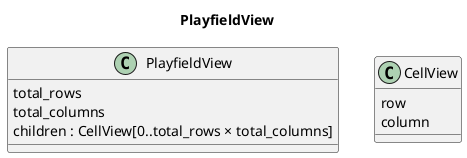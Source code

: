 @startuml

title PlayfieldView

class PlayfieldView {
  total_rows
  total_columns
  children : CellView[0..total_rows × total_columns]
}

class CellView {
  row
  column
}

@enduml
